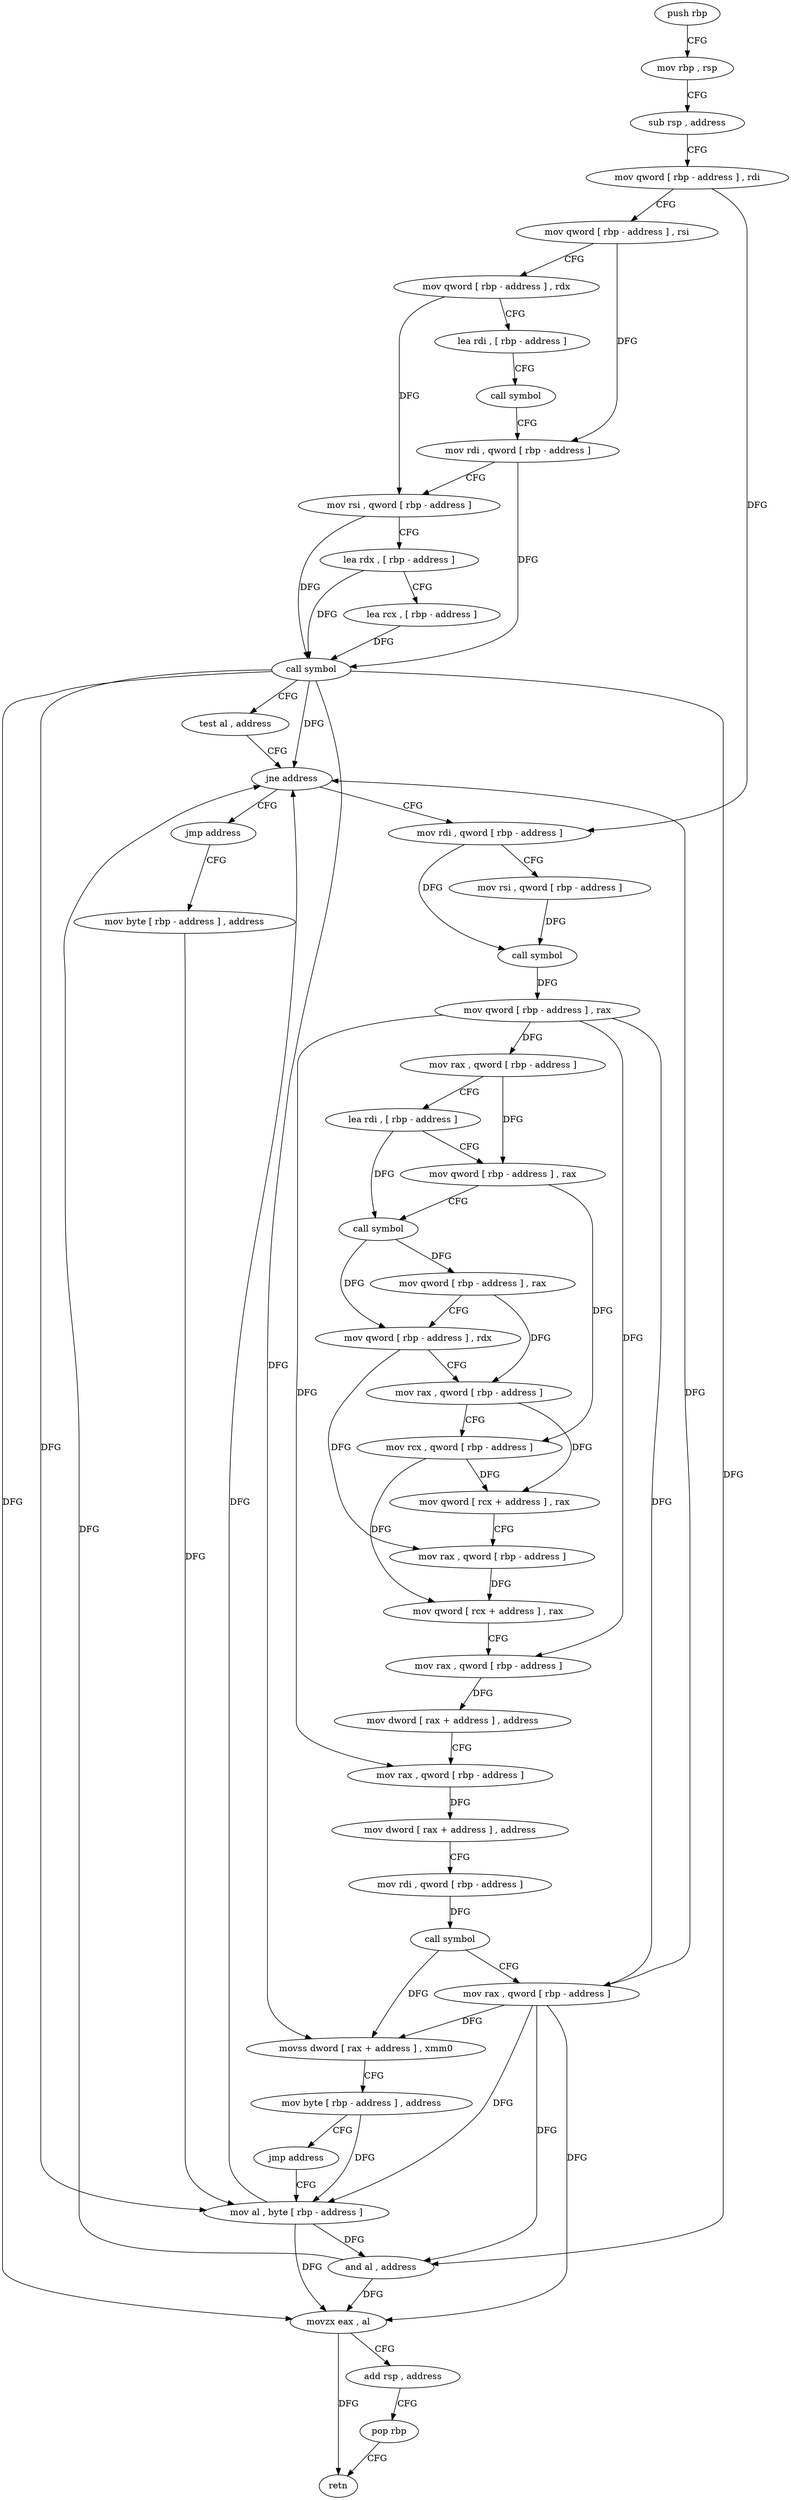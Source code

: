 digraph "func" {
"4274672" [label = "push rbp" ]
"4274673" [label = "mov rbp , rsp" ]
"4274676" [label = "sub rsp , address" ]
"4274683" [label = "mov qword [ rbp - address ] , rdi" ]
"4274687" [label = "mov qword [ rbp - address ] , rsi" ]
"4274691" [label = "mov qword [ rbp - address ] , rdx" ]
"4274695" [label = "lea rdi , [ rbp - address ]" ]
"4274702" [label = "call symbol" ]
"4274707" [label = "mov rdi , qword [ rbp - address ]" ]
"4274711" [label = "mov rsi , qword [ rbp - address ]" ]
"4274715" [label = "lea rdx , [ rbp - address ]" ]
"4274722" [label = "lea rcx , [ rbp - address ]" ]
"4274729" [label = "call symbol" ]
"4274734" [label = "test al , address" ]
"4274736" [label = "jne address" ]
"4274747" [label = "mov rdi , qword [ rbp - address ]" ]
"4274742" [label = "jmp address" ]
"4274751" [label = "mov rsi , qword [ rbp - address ]" ]
"4274758" [label = "call symbol" ]
"4274763" [label = "mov qword [ rbp - address ] , rax" ]
"4274767" [label = "mov rax , qword [ rbp - address ]" ]
"4274771" [label = "lea rdi , [ rbp - address ]" ]
"4274778" [label = "mov qword [ rbp - address ] , rax" ]
"4274785" [label = "call symbol" ]
"4274790" [label = "mov qword [ rbp - address ] , rax" ]
"4274797" [label = "mov qword [ rbp - address ] , rdx" ]
"4274804" [label = "mov rax , qword [ rbp - address ]" ]
"4274811" [label = "mov rcx , qword [ rbp - address ]" ]
"4274818" [label = "mov qword [ rcx + address ] , rax" ]
"4274822" [label = "mov rax , qword [ rbp - address ]" ]
"4274829" [label = "mov qword [ rcx + address ] , rax" ]
"4274833" [label = "mov rax , qword [ rbp - address ]" ]
"4274837" [label = "mov dword [ rax + address ] , address" ]
"4274844" [label = "mov rax , qword [ rbp - address ]" ]
"4274848" [label = "mov dword [ rax + address ] , address" ]
"4274855" [label = "mov rdi , qword [ rbp - address ]" ]
"4274859" [label = "call symbol" ]
"4274864" [label = "mov rax , qword [ rbp - address ]" ]
"4274868" [label = "movss dword [ rax + address ] , xmm0" ]
"4274873" [label = "mov byte [ rbp - address ] , address" ]
"4274877" [label = "jmp address" ]
"4274886" [label = "mov al , byte [ rbp - address ]" ]
"4274882" [label = "mov byte [ rbp - address ] , address" ]
"4274889" [label = "and al , address" ]
"4274891" [label = "movzx eax , al" ]
"4274894" [label = "add rsp , address" ]
"4274901" [label = "pop rbp" ]
"4274902" [label = "retn" ]
"4274672" -> "4274673" [ label = "CFG" ]
"4274673" -> "4274676" [ label = "CFG" ]
"4274676" -> "4274683" [ label = "CFG" ]
"4274683" -> "4274687" [ label = "CFG" ]
"4274683" -> "4274747" [ label = "DFG" ]
"4274687" -> "4274691" [ label = "CFG" ]
"4274687" -> "4274707" [ label = "DFG" ]
"4274691" -> "4274695" [ label = "CFG" ]
"4274691" -> "4274711" [ label = "DFG" ]
"4274695" -> "4274702" [ label = "CFG" ]
"4274702" -> "4274707" [ label = "CFG" ]
"4274707" -> "4274711" [ label = "CFG" ]
"4274707" -> "4274729" [ label = "DFG" ]
"4274711" -> "4274715" [ label = "CFG" ]
"4274711" -> "4274729" [ label = "DFG" ]
"4274715" -> "4274722" [ label = "CFG" ]
"4274715" -> "4274729" [ label = "DFG" ]
"4274722" -> "4274729" [ label = "DFG" ]
"4274729" -> "4274734" [ label = "CFG" ]
"4274729" -> "4274736" [ label = "DFG" ]
"4274729" -> "4274868" [ label = "DFG" ]
"4274729" -> "4274886" [ label = "DFG" ]
"4274729" -> "4274889" [ label = "DFG" ]
"4274729" -> "4274891" [ label = "DFG" ]
"4274734" -> "4274736" [ label = "CFG" ]
"4274736" -> "4274747" [ label = "CFG" ]
"4274736" -> "4274742" [ label = "CFG" ]
"4274747" -> "4274751" [ label = "CFG" ]
"4274747" -> "4274758" [ label = "DFG" ]
"4274742" -> "4274882" [ label = "CFG" ]
"4274751" -> "4274758" [ label = "DFG" ]
"4274758" -> "4274763" [ label = "DFG" ]
"4274763" -> "4274767" [ label = "DFG" ]
"4274763" -> "4274833" [ label = "DFG" ]
"4274763" -> "4274844" [ label = "DFG" ]
"4274763" -> "4274864" [ label = "DFG" ]
"4274767" -> "4274771" [ label = "CFG" ]
"4274767" -> "4274778" [ label = "DFG" ]
"4274771" -> "4274778" [ label = "CFG" ]
"4274771" -> "4274785" [ label = "DFG" ]
"4274778" -> "4274785" [ label = "CFG" ]
"4274778" -> "4274811" [ label = "DFG" ]
"4274785" -> "4274790" [ label = "DFG" ]
"4274785" -> "4274797" [ label = "DFG" ]
"4274790" -> "4274797" [ label = "CFG" ]
"4274790" -> "4274804" [ label = "DFG" ]
"4274797" -> "4274804" [ label = "CFG" ]
"4274797" -> "4274822" [ label = "DFG" ]
"4274804" -> "4274811" [ label = "CFG" ]
"4274804" -> "4274818" [ label = "DFG" ]
"4274811" -> "4274818" [ label = "DFG" ]
"4274811" -> "4274829" [ label = "DFG" ]
"4274818" -> "4274822" [ label = "CFG" ]
"4274822" -> "4274829" [ label = "DFG" ]
"4274829" -> "4274833" [ label = "CFG" ]
"4274833" -> "4274837" [ label = "DFG" ]
"4274837" -> "4274844" [ label = "CFG" ]
"4274844" -> "4274848" [ label = "DFG" ]
"4274848" -> "4274855" [ label = "CFG" ]
"4274855" -> "4274859" [ label = "DFG" ]
"4274859" -> "4274864" [ label = "CFG" ]
"4274859" -> "4274868" [ label = "DFG" ]
"4274864" -> "4274868" [ label = "DFG" ]
"4274864" -> "4274736" [ label = "DFG" ]
"4274864" -> "4274886" [ label = "DFG" ]
"4274864" -> "4274889" [ label = "DFG" ]
"4274864" -> "4274891" [ label = "DFG" ]
"4274868" -> "4274873" [ label = "CFG" ]
"4274873" -> "4274877" [ label = "CFG" ]
"4274873" -> "4274886" [ label = "DFG" ]
"4274877" -> "4274886" [ label = "CFG" ]
"4274886" -> "4274889" [ label = "DFG" ]
"4274886" -> "4274736" [ label = "DFG" ]
"4274886" -> "4274891" [ label = "DFG" ]
"4274882" -> "4274886" [ label = "DFG" ]
"4274889" -> "4274891" [ label = "DFG" ]
"4274889" -> "4274736" [ label = "DFG" ]
"4274891" -> "4274894" [ label = "CFG" ]
"4274891" -> "4274902" [ label = "DFG" ]
"4274894" -> "4274901" [ label = "CFG" ]
"4274901" -> "4274902" [ label = "CFG" ]
}
